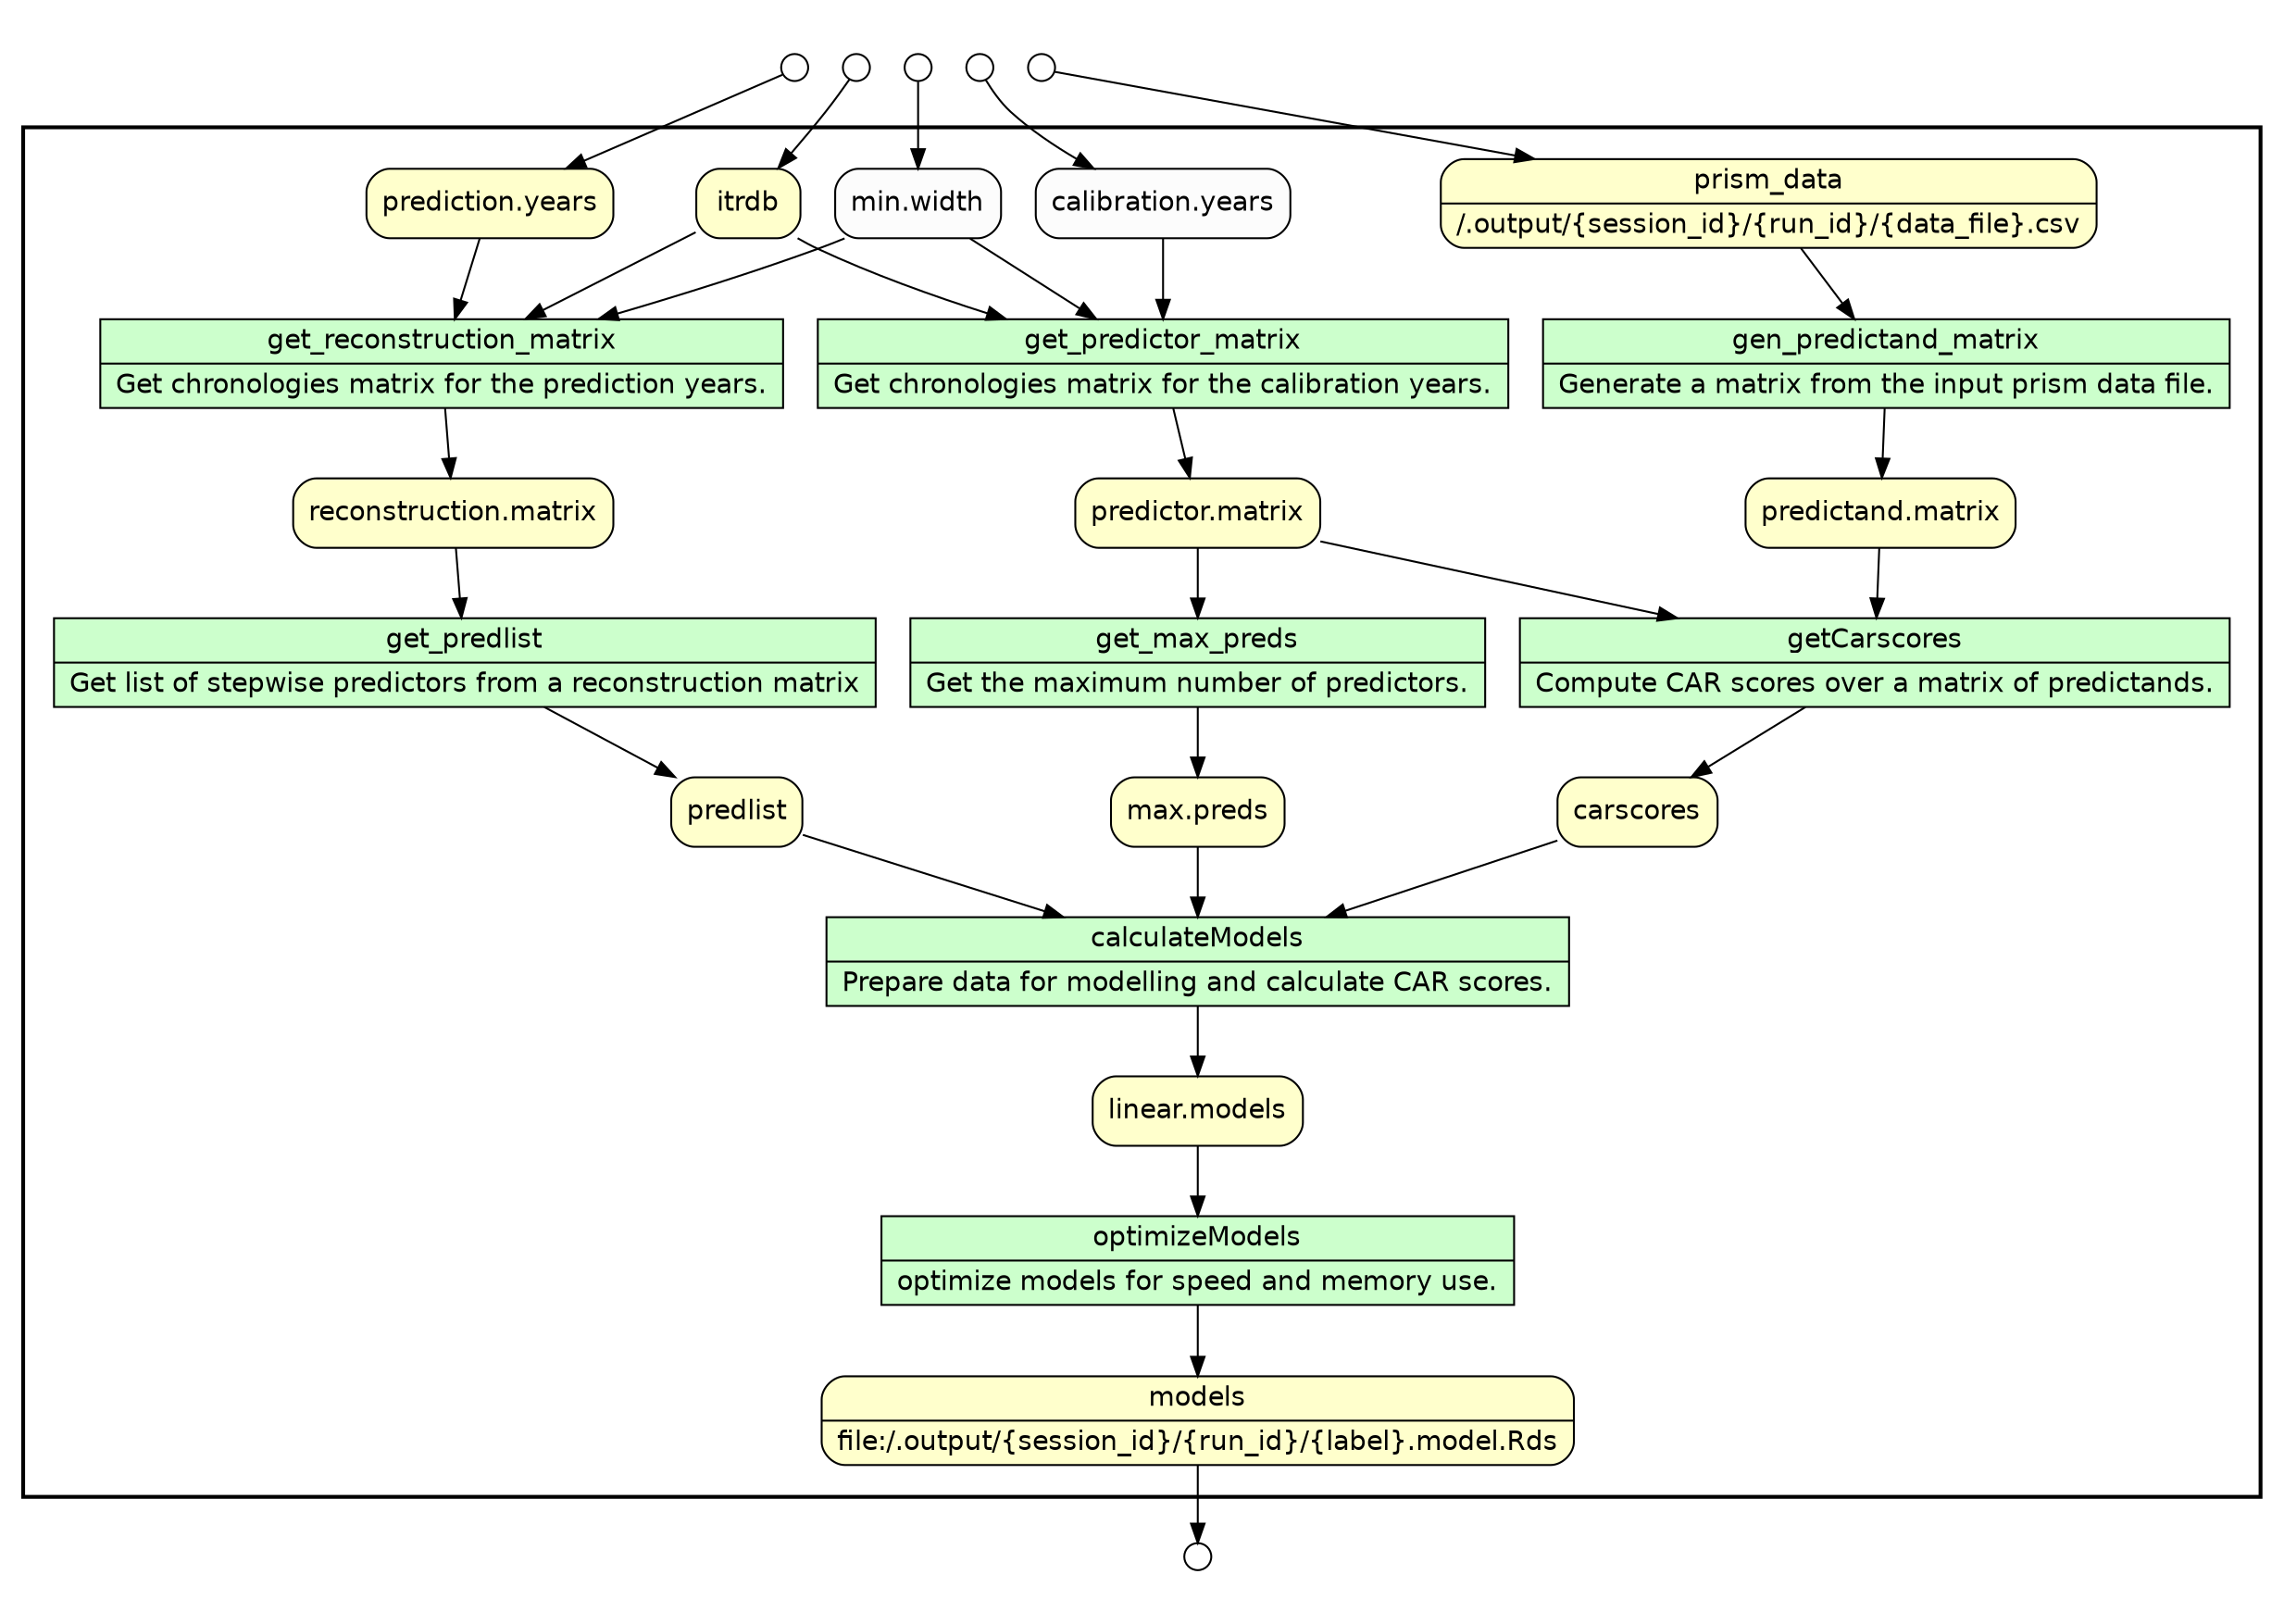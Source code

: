 digraph Workflow {
rankdir=TB
fontname=Helvetica; fontsize=18; labelloc=t
label=""
subgraph cluster_workflow_box_outer { label=""; color=black; penwidth=2
subgraph cluster_workflow_box_inner { label=""; penwidth=0
node[shape=box style=filled fillcolor="#CCFFCC" peripheries=1 fontname=Helvetica]
get_predictor_matrix [shape=record rankdir=LR label="{<f0> get_predictor_matrix |<f1> Get chronologies matrix for the calibration years.}"];
get_max_preds [shape=record rankdir=LR label="{<f0> get_max_preds |<f1> Get the maximum number of predictors.}"];
get_reconstruction_matrix [shape=record rankdir=LR label="{<f0> get_reconstruction_matrix |<f1> Get chronologies matrix for the prediction years.}"];
gen_predictand_matrix [shape=record rankdir=LR label="{<f0> gen_predictand_matrix |<f1> Generate a matrix from the input prism data file.}"];
get_predlist [shape=record rankdir=LR label="{<f0> get_predlist |<f1> Get list of stepwise predictors from a reconstruction matrix}"];
getCarscores [shape=record rankdir=LR label="{<f0> getCarscores |<f1> Compute CAR scores over a matrix of predictands.}"];
calculateModels [shape=record rankdir=LR label="{<f0> calculateModels |<f1> Prepare data for modelling and calculate CAR scores.}"];
optimizeModels [shape=record rankdir=LR label="{<f0> optimizeModels |<f1> optimize models for speed and memory use.}"];
node[shape=box style="rounded,filled" fillcolor="#FFFFCC" peripheries=1 fontname=Helvetica]
models [shape=record rankdir=LR label="{<f0> models |<f1> file\:/.output/\{session_id\}/\{run_id\}/\{label\}.model.Rds}"];
itrdb
"predictor.matrix"
"prediction.years"
prism_data [shape=record rankdir=LR label="{<f0> prism_data |<f1> /.output/\{session_id\}/\{run_id\}/\{data_file\}.csv}"];
"reconstruction.matrix"
"predictand.matrix"
predlist
carscores
"max.preds"
"linear.models"
node[shape=box style="rounded,filled" fillcolor="#FCFCFC" peripheries=1 fontname=Helvetica]
"calibration.years"
"min.width"
get_predictor_matrix -> "predictor.matrix"
itrdb -> get_predictor_matrix
"calibration.years" -> get_predictor_matrix
"min.width" -> get_predictor_matrix
get_max_preds -> "max.preds"
"predictor.matrix" -> get_max_preds
get_reconstruction_matrix -> "reconstruction.matrix"
itrdb -> get_reconstruction_matrix
"prediction.years" -> get_reconstruction_matrix
"min.width" -> get_reconstruction_matrix
gen_predictand_matrix -> "predictand.matrix"
prism_data -> gen_predictand_matrix
get_predlist -> predlist
"reconstruction.matrix" -> get_predlist
getCarscores -> carscores
"predictand.matrix" -> getCarscores
"predictor.matrix" -> getCarscores
calculateModels -> "linear.models"
predlist -> calculateModels
carscores -> calculateModels
"max.preds" -> calculateModels
optimizeModels -> models
"linear.models" -> optimizeModels
}}
subgraph cluster_input_ports_group_outer { label=""; penwidth=0
subgraph cluster_input_ports_group_inner { label=""; penwidth=0
node[shape=circle style="rounded,filled" fillcolor="#FFFFFF" peripheries=1 fontname=Helvetica width=0.2]
prism_data_input_port [label=""]
"calibration.years_input_port" [label=""]
"prediction.years_input_port" [label=""]
itrdb_input_port [label=""]
"min.width_input_port" [label=""]
}}
subgraph cluster_output_ports_group_outer { label=""; penwidth=0
subgraph cluster_output_ports_group_inner { label=""; penwidth=0
node[shape=circle style="rounded,filled" fillcolor="#FFFFFF" peripheries=1 fontname=Helvetica width=0.2]
models_output_port [label=""]
}}
prism_data_input_port -> prism_data
"calibration.years_input_port" -> "calibration.years"
"prediction.years_input_port" -> "prediction.years"
itrdb_input_port -> itrdb
"min.width_input_port" -> "min.width"
models -> models_output_port
}
